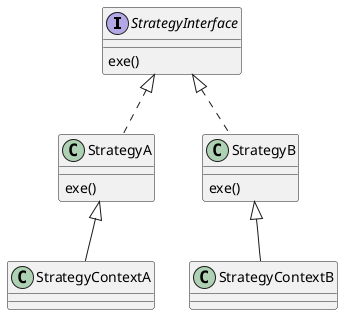 @startuml
interface StrategyInterface {
  exe()
} 

StrategyA : exe()
StrategyB : exe()

StrategyInterface <|.. StrategyA
StrategyInterface <|.. StrategyB


StrategyA <|-- StrategyContextA
StrategyB <|-- StrategyContextB

@enduml